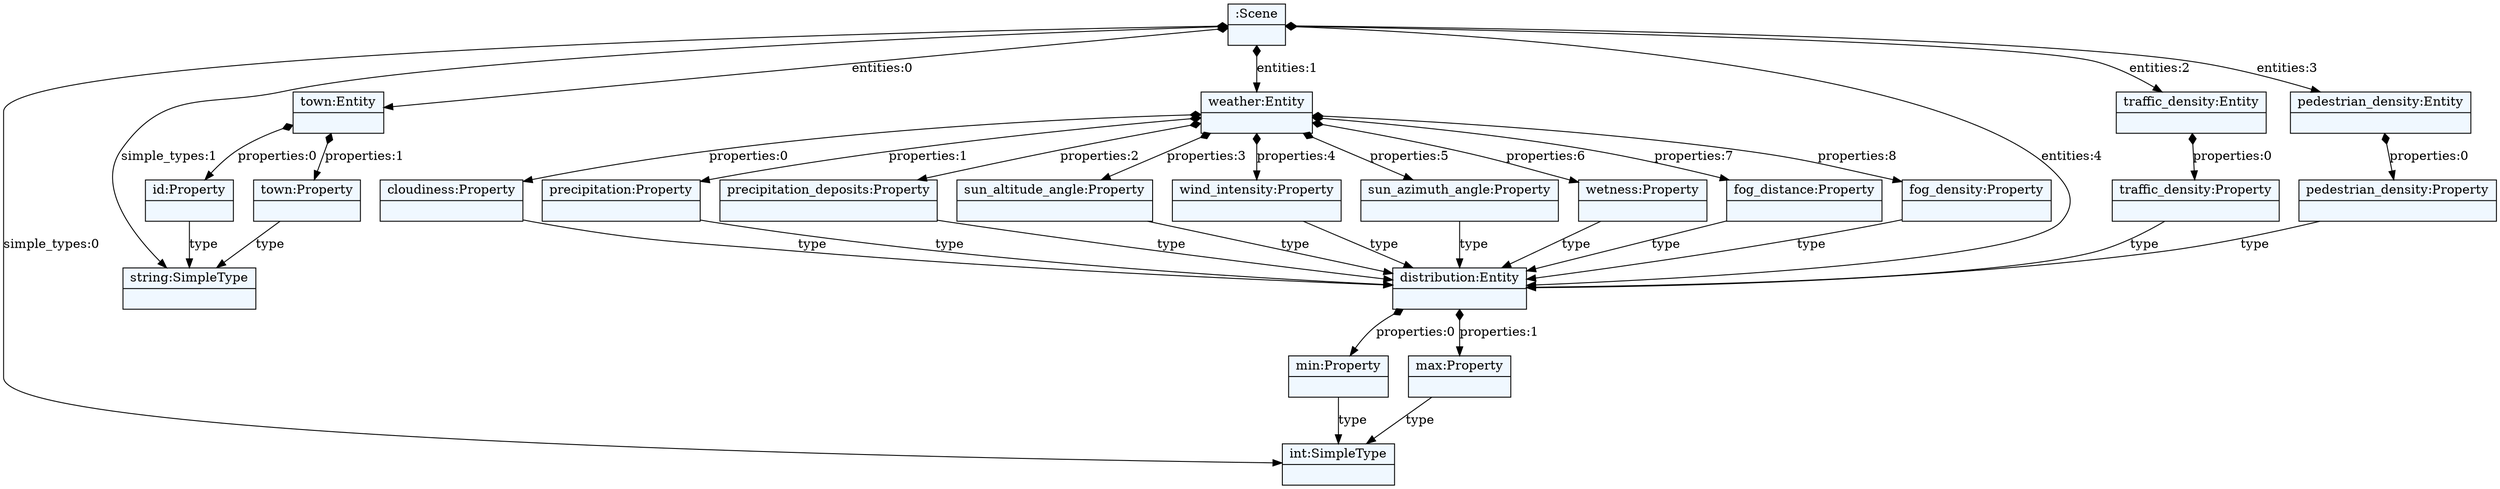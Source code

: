 
    digraph textX {
    fontname = "Bitstream Vera Sans"
    fontsize = 8
    node[
        shape=record,
        style=filled,
        fillcolor=aliceblue
    ]
    nodesep = 0.3
    edge[dir=black,arrowtail=empty]


139916464158032 -> 139916464158416 [label="simple_types:0" arrowtail=diamond dir=both]
139916464158416[label="{int:SimpleType|}"]
139916464158032 -> 139916464160400 [label="simple_types:1" arrowtail=diamond dir=both]
139916464160400[label="{string:SimpleType|}"]
139916464158032 -> 139916464160080 [label="entities:0" arrowtail=diamond dir=both]
139916464160080 -> 139916464159696 [label="properties:0" arrowtail=diamond dir=both]
139916464159696 -> 139916464160400 [label="type" ]
139916464159696[label="{id:Property|}"]
139916464160080 -> 139916464159632 [label="properties:1" arrowtail=diamond dir=both]
139916464159632 -> 139916464160400 [label="type" ]
139916464159632[label="{town:Property|}"]
139916464160080[label="{town:Entity|}"]
139916464158032 -> 139916464159376 [label="entities:1" arrowtail=diamond dir=both]
139916464159376 -> 139916464158672 [label="properties:0" arrowtail=diamond dir=both]
139916464158672 -> 139916464158928 [label="type" ]
139916464158928 -> 139916464077648 [label="properties:0" arrowtail=diamond dir=both]
139916464077648 -> 139916464158416 [label="type" ]
139916464077648[label="{min:Property|}"]
139916464158928 -> 139916464077840 [label="properties:1" arrowtail=diamond dir=both]
139916464077840 -> 139916464158416 [label="type" ]
139916464077840[label="{max:Property|}"]
139916464158928[label="{distribution:Entity|}"]
139916464158672[label="{cloudiness:Property|}"]
139916464159376 -> 139916464158992 [label="properties:1" arrowtail=diamond dir=both]
139916464158992 -> 139916464158928 [label="type" ]
139916464158992[label="{precipitation:Property|}"]
139916464159376 -> 139916464159056 [label="properties:2" arrowtail=diamond dir=both]
139916464159056 -> 139916464158928 [label="type" ]
139916464159056[label="{precipitation_deposits:Property|}"]
139916464159376 -> 139916464159312 [label="properties:3" arrowtail=diamond dir=both]
139916464159312 -> 139916464158928 [label="type" ]
139916464159312[label="{sun_altitude_angle:Property|}"]
139916464159376 -> 139916464158288 [label="properties:4" arrowtail=diamond dir=both]
139916464158288 -> 139916464158928 [label="type" ]
139916464158288[label="{wind_intensity:Property|}"]
139916464159376 -> 139916464157264 [label="properties:5" arrowtail=diamond dir=both]
139916464157264 -> 139916464158928 [label="type" ]
139916464157264[label="{sun_azimuth_angle:Property|}"]
139916464159376 -> 139916464077776 [label="properties:6" arrowtail=diamond dir=both]
139916464077776 -> 139916464158928 [label="type" ]
139916464077776[label="{wetness:Property|}"]
139916464159376 -> 139916464157712 [label="properties:7" arrowtail=diamond dir=both]
139916464157712 -> 139916464158928 [label="type" ]
139916464157712[label="{fog_distance:Property|}"]
139916464159376 -> 139916464076624 [label="properties:8" arrowtail=diamond dir=both]
139916464076624 -> 139916464158928 [label="type" ]
139916464076624[label="{fog_density:Property|}"]
139916464159376[label="{weather:Entity|}"]
139916464158032 -> 139916464160656 [label="entities:2" arrowtail=diamond dir=both]
139916464160656 -> 139916464078800 [label="properties:0" arrowtail=diamond dir=both]
139916464078800 -> 139916464158928 [label="type" ]
139916464078800[label="{traffic_density:Property|}"]
139916464160656[label="{traffic_density:Entity|}"]
139916464158032 -> 139916464160592 [label="entities:3" arrowtail=diamond dir=both]
139916464160592 -> 139916464078288 [label="properties:0" arrowtail=diamond dir=both]
139916464078288 -> 139916464158928 [label="type" ]
139916464078288[label="{pedestrian_density:Property|}"]
139916464160592[label="{pedestrian_density:Entity|}"]
139916464158032 -> 139916464158928 [label="entities:4" arrowtail=diamond dir=both]
139916464158032[label="{:Scene|}"]

}
